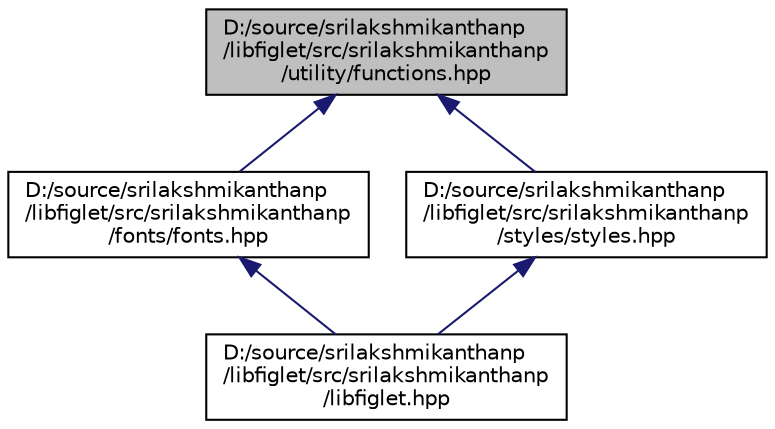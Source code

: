 digraph "D:/source/srilakshmikanthanp/libfiglet/src/srilakshmikanthanp/utility/functions.hpp"
{
 // LATEX_PDF_SIZE
  edge [fontname="Helvetica",fontsize="10",labelfontname="Helvetica",labelfontsize="10"];
  node [fontname="Helvetica",fontsize="10",shape=record];
  Node1 [label="D:/source/srilakshmikanthanp\l/libfiglet/src/srilakshmikanthanp\l/utility/functions.hpp",height=0.2,width=0.4,color="black", fillcolor="grey75", style="filled", fontcolor="black",tooltip=" "];
  Node1 -> Node2 [dir="back",color="midnightblue",fontsize="10",style="solid",fontname="Helvetica"];
  Node2 [label="D:/source/srilakshmikanthanp\l/libfiglet/src/srilakshmikanthanp\l/fonts/fonts.hpp",height=0.2,width=0.4,color="black", fillcolor="white", style="filled",URL="$fonts_8hpp.html",tooltip=" "];
  Node2 -> Node3 [dir="back",color="midnightblue",fontsize="10",style="solid",fontname="Helvetica"];
  Node3 [label="D:/source/srilakshmikanthanp\l/libfiglet/src/srilakshmikanthanp\l/libfiglet.hpp",height=0.2,width=0.4,color="black", fillcolor="white", style="filled",URL="$libfiglet_8hpp.html",tooltip=" "];
  Node1 -> Node4 [dir="back",color="midnightblue",fontsize="10",style="solid",fontname="Helvetica"];
  Node4 [label="D:/source/srilakshmikanthanp\l/libfiglet/src/srilakshmikanthanp\l/styles/styles.hpp",height=0.2,width=0.4,color="black", fillcolor="white", style="filled",URL="$styles_8hpp.html",tooltip=" "];
  Node4 -> Node3 [dir="back",color="midnightblue",fontsize="10",style="solid",fontname="Helvetica"];
}
